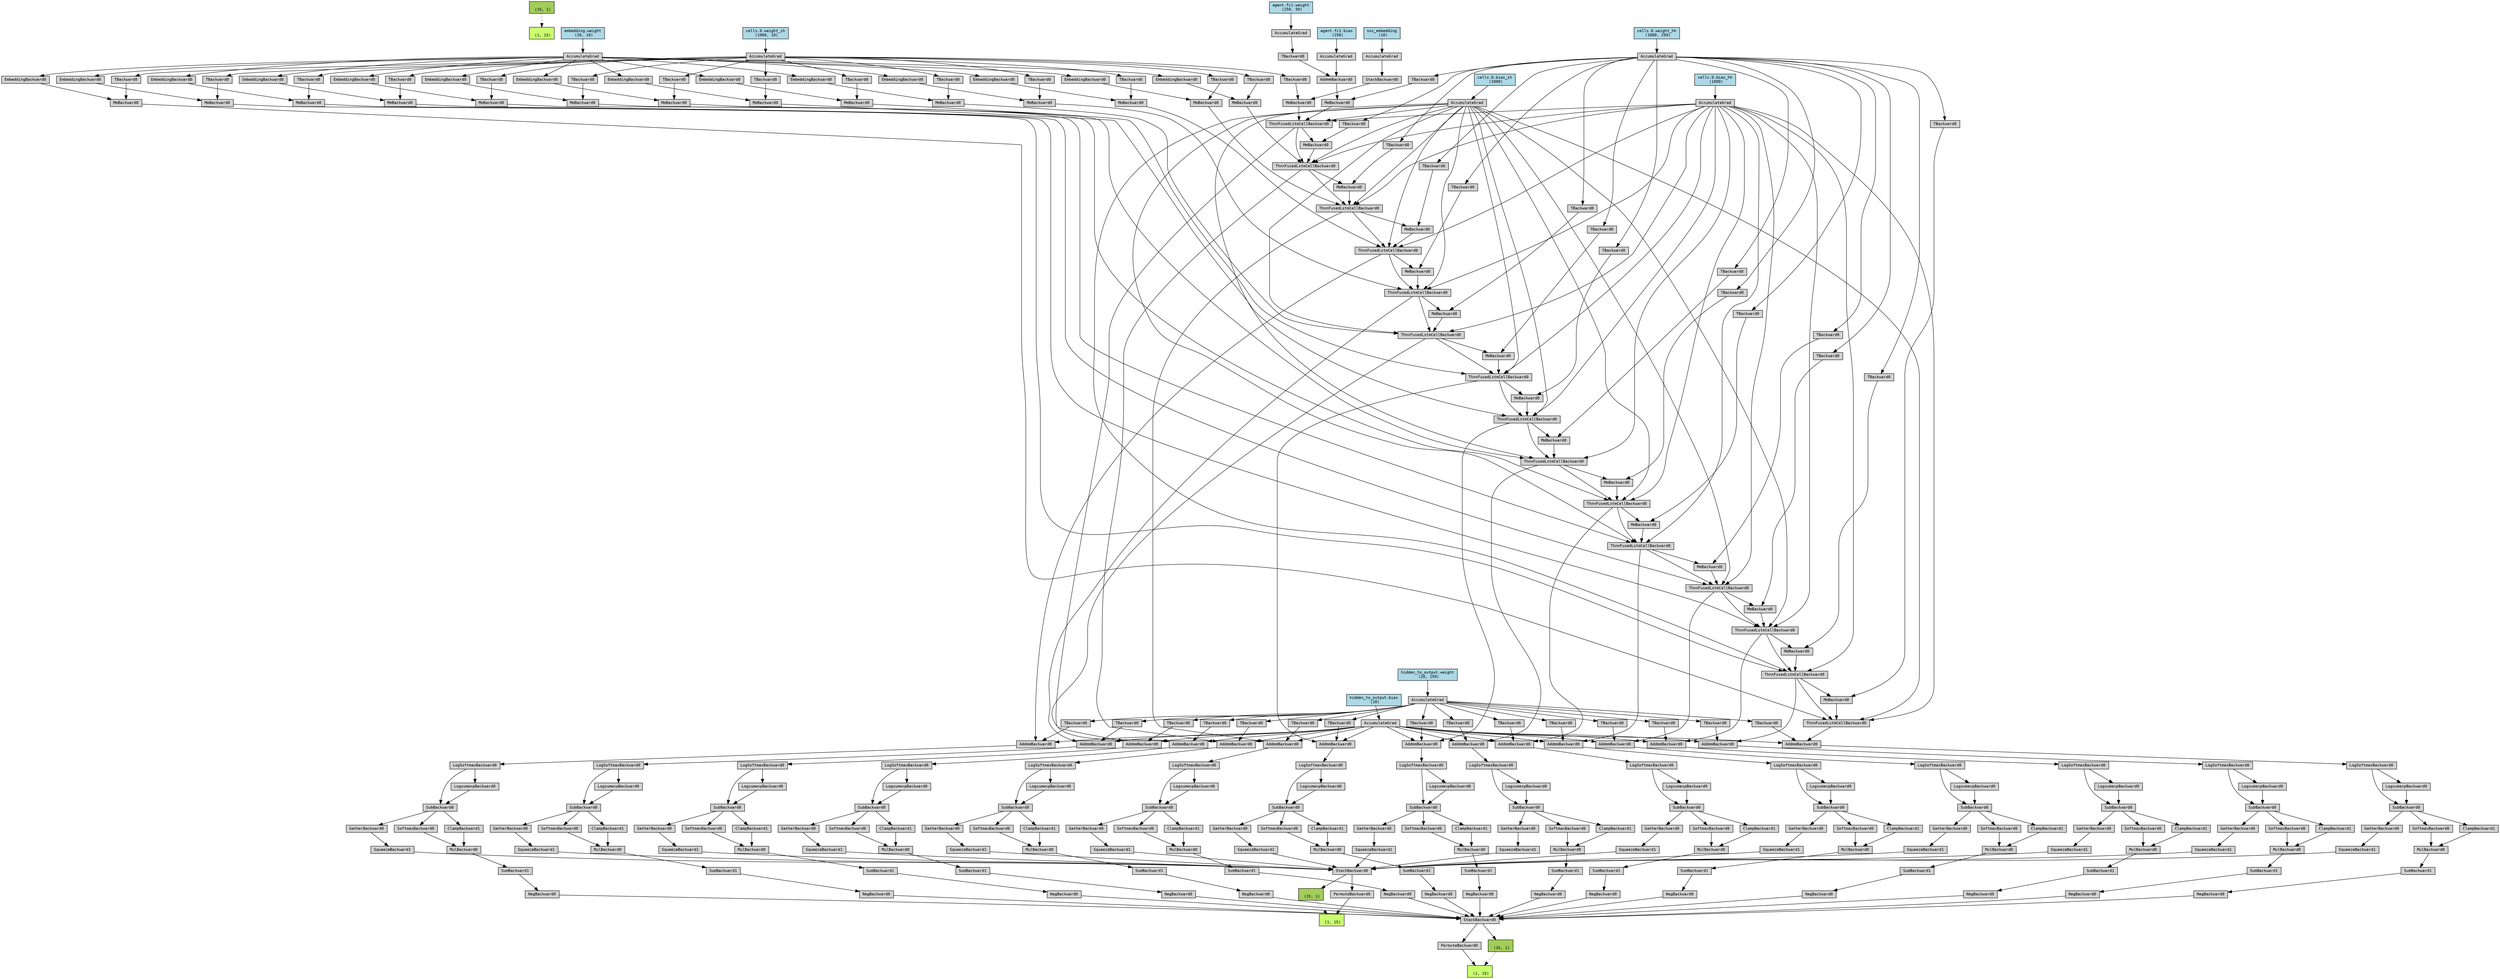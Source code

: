 digraph {
	graph [size="115.94999999999999,115.94999999999999"]
	node [align=left fontname=monospace fontsize=10 height=0.2 ranksep=0.1 shape=box style=filled]
	2292421908976 [label="
 (1, 15)" fillcolor=darkolivegreen1]
	2292421908816 [label="
 (15, 1)" fillcolor=darkolivegreen3]
	2292421908816 -> 2292421908976 [style=dotted]
	2292421909376 [label="
 (1, 15)" fillcolor=darkolivegreen1]
	2292421523104 [label=PermuteBackward0]
	2292421518448 -> 2292421523104
	2292421518448 [label=StackBackward0]
	2292421519936 -> 2292421518448
	2292421519936 [label=SqueezeBackward1]
	2292421646160 -> 2292421519936
	2292421646160 [label=GatherBackward0]
	2292421645056 -> 2292421646160
	2292421645056 [label=SubBackward0]
	2292421645200 -> 2292421645056
	2292421645200 [label=LogSoftmaxBackward0]
	2292421644240 -> 2292421645200
	2292421644240 [label=AddmmBackward0]
	2292421644816 -> 2292421644240
	2292245336768 [label="hidden_to_output.bias
 (20)" fillcolor=lightblue]
	2292245336768 -> 2292421644816
	2292421644816 [label=AccumulateGrad]
	2292421644672 -> 2292421644240
	2292421644672 [label=ThnnFusedLstmCellBackward0]
	2292421643616 -> 2292421644672
	2292421643616 [label=MmBackward0]
	2292421653216 -> 2292421643616
	2292421653216 [label=StackBackward0]
	2292421653264 -> 2292421653216
	2292245336528 [label="sos_embedding
 (10)" fillcolor=lightblue]
	2292245336528 -> 2292421653264
	2292421653264 [label=AccumulateGrad]
	2292421653456 -> 2292421643616
	2292421653456 [label=TBackward0]
	2292421653408 -> 2292421653456
	2292245336608 [label="cells.0.weight_ih
 (1000, 10)" fillcolor=lightblue]
	2292245336608 -> 2292421653408
	2292421653408 [label=AccumulateGrad]
	2292421644768 -> 2292421644672
	2292421644768 [label=MmBackward0]
	2292421653648 -> 2292421644768
	2292421653648 [label=AddmmBackward0]
	2292421522720 -> 2292421653648
	2292245241104 [label="agent.fc1.bias
 (250)" fillcolor=lightblue]
	2292245241104 -> 2292421522720
	2292421522720 [label=AccumulateGrad]
	2292421653696 -> 2292421653648
	2292421653696 [label=TBackward0]
	2292421653840 -> 2292421653696
	2292245235264 [label="agent.fc1.weight
 (250, 50)" fillcolor=lightblue]
	2292245235264 -> 2292421653840
	2292421653840 [label=AccumulateGrad]
	2292421653360 -> 2292421644768
	2292421653360 [label=TBackward0]
	2292421653744 -> 2292421653360
	2292245336448 [label="cells.0.weight_hh
 (1000, 250)" fillcolor=lightblue]
	2292245336448 -> 2292421653744
	2292421653744 [label=AccumulateGrad]
	2292421644384 -> 2292421644672
	2292245336688 [label="cells.0.bias_ih
 (1000)" fillcolor=lightblue]
	2292245336688 -> 2292421644384
	2292421644384 [label=AccumulateGrad]
	2292421644288 -> 2292421644672
	2292055512944 [label="cells.0.bias_hh
 (1000)" fillcolor=lightblue]
	2292055512944 -> 2292421644288
	2292421644288 [label=AccumulateGrad]
	2292421644528 -> 2292421644240
	2292421644528 [label=TBackward0]
	2292421653936 -> 2292421644528
	2292055508064 [label="hidden_to_output.weight
 (20, 250)" fillcolor=lightblue]
	2292055508064 -> 2292421653936
	2292421653936 [label=AccumulateGrad]
	2292421645104 -> 2292421645056
	2292421645104 [label=LogsumexpBackward0]
	2292421645200 -> 2292421645104
	2292421653504 -> 2292421518448
	2292421653504 [label=SqueezeBackward1]
	2292421645248 -> 2292421653504
	2292421645248 [label=GatherBackward0]
	2292421644864 -> 2292421645248
	2292421644864 [label=SubBackward0]
	2292421644480 -> 2292421644864
	2292421644480 [label=LogSoftmaxBackward0]
	2292421653792 -> 2292421644480
	2292421653792 [label=AddmmBackward0]
	2292421644816 -> 2292421653792
	2292421653984 -> 2292421653792
	2292421653984 [label=ThnnFusedLstmCellBackward0]
	2292421654128 -> 2292421653984
	2292421654128 [label=MmBackward0]
	2292421654272 -> 2292421654128
	2292421654272 [label=EmbeddingBackward0]
	2292421654416 -> 2292421654272
	2292245336128 [label="embedding.weight
 (20, 10)" fillcolor=lightblue]
	2292245336128 -> 2292421654416
	2292421654416 [label=AccumulateGrad]
	2292421654320 -> 2292421654128
	2292421654320 [label=TBackward0]
	2292421653408 -> 2292421654320
	2292421654176 -> 2292421653984
	2292421654176 [label=MmBackward0]
	2292421644672 -> 2292421654176
	2292421654512 -> 2292421654176
	2292421654512 [label=TBackward0]
	2292421653744 -> 2292421654512
	2292421644672 -> 2292421653984
	2292421644384 -> 2292421653984
	2292421644288 -> 2292421653984
	2292421654032 -> 2292421653792
	2292421654032 [label=TBackward0]
	2292421653936 -> 2292421654032
	2292421643568 -> 2292421644864
	2292421643568 [label=LogsumexpBackward0]
	2292421644480 -> 2292421643568
	2292421649184 -> 2292421518448
	2292421649184 [label=SqueezeBackward1]
	2292421643520 -> 2292421649184
	2292421643520 [label=GatherBackward0]
	2292421653312 -> 2292421643520
	2292421653312 [label=SubBackward0]
	2292421653888 -> 2292421653312
	2292421653888 [label=LogSoftmaxBackward0]
	2292421654368 -> 2292421653888
	2292421654368 [label=AddmmBackward0]
	2292421644816 -> 2292421654368
	2292421654608 -> 2292421654368
	2292421654608 [label=ThnnFusedLstmCellBackward0]
	2292421654752 -> 2292421654608
	2292421654752 [label=MmBackward0]
	2292421654896 -> 2292421654752
	2292421654896 [label=EmbeddingBackward0]
	2292421654416 -> 2292421654896
	2292421654944 -> 2292421654752
	2292421654944 [label=TBackward0]
	2292421653408 -> 2292421654944
	2292421654800 -> 2292421654608
	2292421654800 [label=MmBackward0]
	2292421653984 -> 2292421654800
	2292421655088 -> 2292421654800
	2292421655088 [label=TBackward0]
	2292421653744 -> 2292421655088
	2292421653984 -> 2292421654608
	2292421644384 -> 2292421654608
	2292421644288 -> 2292421654608
	2292421654656 -> 2292421654368
	2292421654656 [label=TBackward0]
	2292421653936 -> 2292421654656
	2292421654464 -> 2292421653312
	2292421654464 [label=LogsumexpBackward0]
	2292421653888 -> 2292421654464
	2292421651488 -> 2292421518448
	2292421651488 [label=SqueezeBackward1]
	2292421654560 -> 2292421651488
	2292421654560 [label=GatherBackward0]
	2292421654080 -> 2292421654560
	2292421654080 [label=SubBackward0]
	2292421654224 -> 2292421654080
	2292421654224 [label=LogSoftmaxBackward0]
	2292421655136 -> 2292421654224
	2292421655136 [label=AddmmBackward0]
	2292421644816 -> 2292421655136
	2292421655184 -> 2292421655136
	2292421655184 [label=ThnnFusedLstmCellBackward0]
	2292421655328 -> 2292421655184
	2292421655328 [label=MmBackward0]
	2292421655472 -> 2292421655328
	2292421655472 [label=EmbeddingBackward0]
	2292421654416 -> 2292421655472
	2292421655520 -> 2292421655328
	2292421655520 [label=TBackward0]
	2292421653408 -> 2292421655520
	2292421655376 -> 2292421655184
	2292421655376 [label=MmBackward0]
	2292421654608 -> 2292421655376
	2292421655664 -> 2292421655376
	2292421655664 [label=TBackward0]
	2292421653744 -> 2292421655664
	2292421654608 -> 2292421655184
	2292421644384 -> 2292421655184
	2292421644288 -> 2292421655184
	2292421655232 -> 2292421655136
	2292421655232 [label=TBackward0]
	2292421653936 -> 2292421655232
	2292421655040 -> 2292421654080
	2292421655040 [label=LogsumexpBackward0]
	2292421654224 -> 2292421655040
	2292421643184 -> 2292421518448
	2292421643184 [label=SqueezeBackward1]
	2292421654992 -> 2292421643184
	2292421654992 [label=GatherBackward0]
	2292421654704 -> 2292421654992
	2292421654704 [label=SubBackward0]
	2292421654848 -> 2292421654704
	2292421654848 [label=LogSoftmaxBackward0]
	2292421655712 -> 2292421654848
	2292421655712 [label=AddmmBackward0]
	2292421644816 -> 2292421655712
	2292421655760 -> 2292421655712
	2292421655760 [label=ThnnFusedLstmCellBackward0]
	2292421655904 -> 2292421655760
	2292421655904 [label=MmBackward0]
	2292421656048 -> 2292421655904
	2292421656048 [label=EmbeddingBackward0]
	2292421654416 -> 2292421656048
	2292421656096 -> 2292421655904
	2292421656096 [label=TBackward0]
	2292421653408 -> 2292421656096
	2292421655952 -> 2292421655760
	2292421655952 [label=MmBackward0]
	2292421655184 -> 2292421655952
	2292421656240 -> 2292421655952
	2292421656240 [label=TBackward0]
	2292421653744 -> 2292421656240
	2292421655184 -> 2292421655760
	2292421644384 -> 2292421655760
	2292421644288 -> 2292421655760
	2292421655808 -> 2292421655712
	2292421655808 [label=TBackward0]
	2292421653936 -> 2292421655808
	2292421655616 -> 2292421654704
	2292421655616 [label=LogsumexpBackward0]
	2292421654848 -> 2292421655616
	2292421649232 -> 2292421518448
	2292421649232 [label=SqueezeBackward1]
	2292421655568 -> 2292421649232
	2292421655568 [label=GatherBackward0]
	2292421655280 -> 2292421655568
	2292421655280 [label=SubBackward0]
	2292421655424 -> 2292421655280
	2292421655424 [label=LogSoftmaxBackward0]
	2292421656288 -> 2292421655424
	2292421656288 [label=AddmmBackward0]
	2292421644816 -> 2292421656288
	2292421656336 -> 2292421656288
	2292421656336 [label=ThnnFusedLstmCellBackward0]
	2292421656480 -> 2292421656336
	2292421656480 [label=MmBackward0]
	2292421869680 -> 2292421656480
	2292421869680 [label=EmbeddingBackward0]
	2292421654416 -> 2292421869680
	2292421869728 -> 2292421656480
	2292421869728 [label=TBackward0]
	2292421653408 -> 2292421869728
	2292421656528 -> 2292421656336
	2292421656528 [label=MmBackward0]
	2292421655760 -> 2292421656528
	2292421869872 -> 2292421656528
	2292421869872 [label=TBackward0]
	2292421653744 -> 2292421869872
	2292421655760 -> 2292421656336
	2292421644384 -> 2292421656336
	2292421644288 -> 2292421656336
	2292421656384 -> 2292421656288
	2292421656384 [label=TBackward0]
	2292421653936 -> 2292421656384
	2292421656192 -> 2292421655280
	2292421656192 [label=LogsumexpBackward0]
	2292421655424 -> 2292421656192
	2292421652640 -> 2292421518448
	2292421652640 [label=SqueezeBackward1]
	2292421656144 -> 2292421652640
	2292421656144 [label=GatherBackward0]
	2292421655856 -> 2292421656144
	2292421655856 [label=SubBackward0]
	2292421646112 -> 2292421655856
	2292421646112 [label=LogSoftmaxBackward0]
	2292421869920 -> 2292421646112
	2292421869920 [label=AddmmBackward0]
	2292421644816 -> 2292421869920
	2292421869968 -> 2292421869920
	2292421869968 [label=ThnnFusedLstmCellBackward0]
	2292421870112 -> 2292421869968
	2292421870112 [label=MmBackward0]
	2292421870256 -> 2292421870112
	2292421870256 [label=EmbeddingBackward0]
	2292421654416 -> 2292421870256
	2292421870304 -> 2292421870112
	2292421870304 [label=TBackward0]
	2292421653408 -> 2292421870304
	2292421870160 -> 2292421869968
	2292421870160 [label=MmBackward0]
	2292421656336 -> 2292421870160
	2292421870448 -> 2292421870160
	2292421870448 [label=TBackward0]
	2292421653744 -> 2292421870448
	2292421656336 -> 2292421869968
	2292421644384 -> 2292421869968
	2292421644288 -> 2292421869968
	2292421870016 -> 2292421869920
	2292421870016 [label=TBackward0]
	2292421653936 -> 2292421870016
	2292421656000 -> 2292421655856
	2292421656000 [label=LogsumexpBackward0]
	2292421646112 -> 2292421656000
	2292421649424 -> 2292421518448
	2292421649424 [label=SqueezeBackward1]
	2292421646880 -> 2292421649424
	2292421646880 [label=GatherBackward0]
	2292421869776 -> 2292421646880
	2292421869776 [label=SubBackward0]
	2292421869632 -> 2292421869776
	2292421869632 [label=LogSoftmaxBackward0]
	2292421870496 -> 2292421869632
	2292421870496 [label=AddmmBackward0]
	2292421644816 -> 2292421870496
	2292421870544 -> 2292421870496
	2292421870544 [label=ThnnFusedLstmCellBackward0]
	2292421870688 -> 2292421870544
	2292421870688 [label=MmBackward0]
	2292421870832 -> 2292421870688
	2292421870832 [label=EmbeddingBackward0]
	2292421654416 -> 2292421870832
	2292421870880 -> 2292421870688
	2292421870880 [label=TBackward0]
	2292421653408 -> 2292421870880
	2292421870736 -> 2292421870544
	2292421870736 [label=MmBackward0]
	2292421869968 -> 2292421870736
	2292421871024 -> 2292421870736
	2292421871024 [label=TBackward0]
	2292421653744 -> 2292421871024
	2292421869968 -> 2292421870544
	2292421644384 -> 2292421870544
	2292421644288 -> 2292421870544
	2292421870592 -> 2292421870496
	2292421870592 [label=TBackward0]
	2292421653936 -> 2292421870592
	2292421870400 -> 2292421869776
	2292421870400 [label=LogsumexpBackward0]
	2292421869632 -> 2292421870400
	2292421643088 -> 2292421518448
	2292421643088 [label=SqueezeBackward1]
	2292421656432 -> 2292421643088
	2292421656432 [label=GatherBackward0]
	2292421870064 -> 2292421656432
	2292421870064 [label=SubBackward0]
	2292421870208 -> 2292421870064
	2292421870208 [label=LogSoftmaxBackward0]
	2292421871072 -> 2292421870208
	2292421871072 [label=AddmmBackward0]
	2292421644816 -> 2292421871072
	2292421871120 -> 2292421871072
	2292421871120 [label=ThnnFusedLstmCellBackward0]
	2292421871264 -> 2292421871120
	2292421871264 [label=MmBackward0]
	2292421871408 -> 2292421871264
	2292421871408 [label=EmbeddingBackward0]
	2292421654416 -> 2292421871408
	2292421871456 -> 2292421871264
	2292421871456 [label=TBackward0]
	2292421653408 -> 2292421871456
	2292421871312 -> 2292421871120
	2292421871312 [label=MmBackward0]
	2292421870544 -> 2292421871312
	2292421871600 -> 2292421871312
	2292421871600 [label=TBackward0]
	2292421653744 -> 2292421871600
	2292421870544 -> 2292421871120
	2292421644384 -> 2292421871120
	2292421644288 -> 2292421871120
	2292421871168 -> 2292421871072
	2292421871168 [label=TBackward0]
	2292421653936 -> 2292421871168
	2292421870976 -> 2292421870064
	2292421870976 [label=LogsumexpBackward0]
	2292421870208 -> 2292421870976
	2292421651728 -> 2292421518448
	2292421651728 [label=SqueezeBackward1]
	2292421870928 -> 2292421651728
	2292421870928 [label=GatherBackward0]
	2292421870640 -> 2292421870928
	2292421870640 [label=SubBackward0]
	2292421870784 -> 2292421870640
	2292421870784 [label=LogSoftmaxBackward0]
	2292421871648 -> 2292421870784
	2292421871648 [label=AddmmBackward0]
	2292421644816 -> 2292421871648
	2292421871696 -> 2292421871648
	2292421871696 [label=ThnnFusedLstmCellBackward0]
	2292421871840 -> 2292421871696
	2292421871840 [label=MmBackward0]
	2292421871984 -> 2292421871840
	2292421871984 [label=EmbeddingBackward0]
	2292421654416 -> 2292421871984
	2292421872032 -> 2292421871840
	2292421872032 [label=TBackward0]
	2292421653408 -> 2292421872032
	2292421871888 -> 2292421871696
	2292421871888 [label=MmBackward0]
	2292421871120 -> 2292421871888
	2292421872176 -> 2292421871888
	2292421872176 [label=TBackward0]
	2292421653744 -> 2292421872176
	2292421871120 -> 2292421871696
	2292421644384 -> 2292421871696
	2292421644288 -> 2292421871696
	2292421871744 -> 2292421871648
	2292421871744 [label=TBackward0]
	2292421653936 -> 2292421871744
	2292421871552 -> 2292421870640
	2292421871552 [label=LogsumexpBackward0]
	2292421870784 -> 2292421871552
	2292421646832 -> 2292421518448
	2292421646832 [label=SqueezeBackward1]
	2292421871504 -> 2292421646832
	2292421871504 [label=GatherBackward0]
	2292421871216 -> 2292421871504
	2292421871216 [label=SubBackward0]
	2292421871360 -> 2292421871216
	2292421871360 [label=LogSoftmaxBackward0]
	2292421872224 -> 2292421871360
	2292421872224 [label=AddmmBackward0]
	2292421644816 -> 2292421872224
	2292421872272 -> 2292421872224
	2292421872272 [label=ThnnFusedLstmCellBackward0]
	2292421872416 -> 2292421872272
	2292421872416 [label=MmBackward0]
	2292421872560 -> 2292421872416
	2292421872560 [label=EmbeddingBackward0]
	2292421654416 -> 2292421872560
	2292421872608 -> 2292421872416
	2292421872608 [label=TBackward0]
	2292421653408 -> 2292421872608
	2292421872464 -> 2292421872272
	2292421872464 [label=MmBackward0]
	2292421871696 -> 2292421872464
	2292421872752 -> 2292421872464
	2292421872752 [label=TBackward0]
	2292421653744 -> 2292421872752
	2292421871696 -> 2292421872272
	2292421644384 -> 2292421872272
	2292421644288 -> 2292421872272
	2292421872320 -> 2292421872224
	2292421872320 [label=TBackward0]
	2292421653936 -> 2292421872320
	2292421872128 -> 2292421871216
	2292421872128 [label=LogsumexpBackward0]
	2292421871360 -> 2292421872128
	2292421648416 -> 2292421518448
	2292421648416 [label=SqueezeBackward1]
	2292421872080 -> 2292421648416
	2292421872080 [label=GatherBackward0]
	2292421871792 -> 2292421872080
	2292421871792 [label=SubBackward0]
	2292421871936 -> 2292421871792
	2292421871936 [label=LogSoftmaxBackward0]
	2292421872800 -> 2292421871936
	2292421872800 [label=AddmmBackward0]
	2292421644816 -> 2292421872800
	2292421872848 -> 2292421872800
	2292421872848 [label=ThnnFusedLstmCellBackward0]
	2292421872992 -> 2292421872848
	2292421872992 [label=MmBackward0]
	2292421873136 -> 2292421872992
	2292421873136 [label=EmbeddingBackward0]
	2292421654416 -> 2292421873136
	2292421873184 -> 2292421872992
	2292421873184 [label=TBackward0]
	2292421653408 -> 2292421873184
	2292421873040 -> 2292421872848
	2292421873040 [label=MmBackward0]
	2292421872272 -> 2292421873040
	2292421873328 -> 2292421873040
	2292421873328 [label=TBackward0]
	2292421653744 -> 2292421873328
	2292421872272 -> 2292421872848
	2292421644384 -> 2292421872848
	2292421644288 -> 2292421872848
	2292421872896 -> 2292421872800
	2292421872896 [label=TBackward0]
	2292421653936 -> 2292421872896
	2292421872704 -> 2292421871792
	2292421872704 [label=LogsumexpBackward0]
	2292421871936 -> 2292421872704
	2292421647072 -> 2292421518448
	2292421647072 [label=SqueezeBackward1]
	2292421872656 -> 2292421647072
	2292421872656 [label=GatherBackward0]
	2292421872368 -> 2292421872656
	2292421872368 [label=SubBackward0]
	2292421872512 -> 2292421872368
	2292421872512 [label=LogSoftmaxBackward0]
	2292421873376 -> 2292421872512
	2292421873376 [label=AddmmBackward0]
	2292421644816 -> 2292421873376
	2292421873424 -> 2292421873376
	2292421873424 [label=ThnnFusedLstmCellBackward0]
	2292421873568 -> 2292421873424
	2292421873568 [label=MmBackward0]
	2292421873712 -> 2292421873568
	2292421873712 [label=EmbeddingBackward0]
	2292421654416 -> 2292421873712
	2292421873760 -> 2292421873568
	2292421873760 [label=TBackward0]
	2292421653408 -> 2292421873760
	2292421873616 -> 2292421873424
	2292421873616 [label=MmBackward0]
	2292421872848 -> 2292421873616
	2292421873904 -> 2292421873616
	2292421873904 [label=TBackward0]
	2292421653744 -> 2292421873904
	2292421872848 -> 2292421873424
	2292421644384 -> 2292421873424
	2292421644288 -> 2292421873424
	2292421873472 -> 2292421873376
	2292421873472 [label=TBackward0]
	2292421653936 -> 2292421873472
	2292421873280 -> 2292421872368
	2292421873280 [label=LogsumexpBackward0]
	2292421872512 -> 2292421873280
	2292421648608 -> 2292421518448
	2292421648608 [label=SqueezeBackward1]
	2292421873232 -> 2292421648608
	2292421873232 [label=GatherBackward0]
	2292421872944 -> 2292421873232
	2292421872944 [label=SubBackward0]
	2292421873088 -> 2292421872944
	2292421873088 [label=LogSoftmaxBackward0]
	2292421873952 -> 2292421873088
	2292421873952 [label=AddmmBackward0]
	2292421644816 -> 2292421873952
	2292421874000 -> 2292421873952
	2292421874000 [label=ThnnFusedLstmCellBackward0]
	2292421874144 -> 2292421874000
	2292421874144 [label=MmBackward0]
	2292421874288 -> 2292421874144
	2292421874288 [label=EmbeddingBackward0]
	2292421654416 -> 2292421874288
	2292421874336 -> 2292421874144
	2292421874336 [label=TBackward0]
	2292421653408 -> 2292421874336
	2292421874192 -> 2292421874000
	2292421874192 [label=MmBackward0]
	2292421873424 -> 2292421874192
	2292421874480 -> 2292421874192
	2292421874480 [label=TBackward0]
	2292421653744 -> 2292421874480
	2292421873424 -> 2292421874000
	2292421644384 -> 2292421874000
	2292421644288 -> 2292421874000
	2292421874048 -> 2292421873952
	2292421874048 [label=TBackward0]
	2292421653936 -> 2292421874048
	2292421873856 -> 2292421872944
	2292421873856 [label=LogsumexpBackward0]
	2292421873088 -> 2292421873856
	2292421648560 -> 2292421518448
	2292421648560 [label=SqueezeBackward1]
	2292421873808 -> 2292421648560
	2292421873808 [label=GatherBackward0]
	2292421873520 -> 2292421873808
	2292421873520 [label=SubBackward0]
	2292421873664 -> 2292421873520
	2292421873664 [label=LogSoftmaxBackward0]
	2292421874528 -> 2292421873664
	2292421874528 [label=AddmmBackward0]
	2292421644816 -> 2292421874528
	2292421874576 -> 2292421874528
	2292421874576 [label=ThnnFusedLstmCellBackward0]
	2292421874720 -> 2292421874576
	2292421874720 [label=MmBackward0]
	2292421874864 -> 2292421874720
	2292421874864 [label=EmbeddingBackward0]
	2292421654416 -> 2292421874864
	2292421874912 -> 2292421874720
	2292421874912 [label=TBackward0]
	2292421653408 -> 2292421874912
	2292421874768 -> 2292421874576
	2292421874768 [label=MmBackward0]
	2292421874000 -> 2292421874768
	2292421875056 -> 2292421874768
	2292421875056 [label=TBackward0]
	2292421653744 -> 2292421875056
	2292421874000 -> 2292421874576
	2292421644384 -> 2292421874576
	2292421644288 -> 2292421874576
	2292421874624 -> 2292421874528
	2292421874624 [label=TBackward0]
	2292421653936 -> 2292421874624
	2292421874432 -> 2292421873520
	2292421874432 [label=LogsumexpBackward0]
	2292421873664 -> 2292421874432
	2292421523104 -> 2292421909376
	2292421908096 [label="
 (15, 1)" fillcolor=darkolivegreen3]
	2292421518448 -> 2292421908096
	2292421908096 -> 2292421909376 [style=dotted]
	2292421835456 [label="
 (1, 15)" fillcolor=darkolivegreen1]
	2292421512256 [label=PermuteBackward0]
	2292421646592 -> 2292421512256
	2292421646592 [label=StackBackward0]
	2292421870352 -> 2292421646592
	2292421870352 [label=NegBackward0]
	2292421875536 -> 2292421870352
	2292421875536 [label=SumBackward1]
	2292389718256 -> 2292421875536
	2292389718256 [label=MulBackward0]
	2292421875680 -> 2292389718256
	2292421875680 [label=ClampBackward1]
	2292421645056 -> 2292421875680
	2292421875728 -> 2292389718256
	2292421875728 [label=SoftmaxBackward0]
	2292421645056 -> 2292421875728
	2292421874096 -> 2292421646592
	2292421874096 [label=NegBackward0]
	2292421875632 -> 2292421874096
	2292421875632 [label=SumBackward1]
	2292421875872 -> 2292421875632
	2292421875872 [label=MulBackward0]
	2292421875824 -> 2292421875872
	2292421875824 [label=ClampBackward1]
	2292421644864 -> 2292421875824
	2292421875920 -> 2292421875872
	2292421875920 [label=SoftmaxBackward0]
	2292421644864 -> 2292421875920
	2292421869824 -> 2292421646592
	2292421869824 [label=NegBackward0]
	2292421875776 -> 2292421869824
	2292421875776 [label=SumBackward1]
	2292421876064 -> 2292421875776
	2292421876064 [label=MulBackward0]
	2292421876016 -> 2292421876064
	2292421876016 [label=ClampBackward1]
	2292421653312 -> 2292421876016
	2292421876112 -> 2292421876064
	2292421876112 [label=SoftmaxBackward0]
	2292421653312 -> 2292421876112
	2292421874960 -> 2292421646592
	2292421874960 [label=NegBackward0]
	2292421875968 -> 2292421874960
	2292421875968 [label=SumBackward1]
	2292421876256 -> 2292421875968
	2292421876256 [label=MulBackward0]
	2292421876208 -> 2292421876256
	2292421876208 [label=ClampBackward1]
	2292421654080 -> 2292421876208
	2292421876304 -> 2292421876256
	2292421876304 [label=SoftmaxBackward0]
	2292421654080 -> 2292421876304
	2292421874240 -> 2292421646592
	2292421874240 [label=NegBackward0]
	2292421876160 -> 2292421874240
	2292421876160 [label=SumBackward1]
	2292421876448 -> 2292421876160
	2292421876448 [label=MulBackward0]
	2292421876400 -> 2292421876448
	2292421876400 [label=ClampBackward1]
	2292421654704 -> 2292421876400
	2292421876496 -> 2292421876448
	2292421876496 [label=SoftmaxBackward0]
	2292421654704 -> 2292421876496
	2292421875008 -> 2292421646592
	2292421875008 [label=NegBackward0]
	2292421876352 -> 2292421875008
	2292421876352 [label=SumBackward1]
	2292421876640 -> 2292421876352
	2292421876640 [label=MulBackward0]
	2292421876592 -> 2292421876640
	2292421876592 [label=ClampBackward1]
	2292421655280 -> 2292421876592
	2292421876688 -> 2292421876640
	2292421876688 [label=SoftmaxBackward0]
	2292421655280 -> 2292421876688
	2292421874672 -> 2292421646592
	2292421874672 [label=NegBackward0]
	2292421876544 -> 2292421874672
	2292421876544 [label=SumBackward1]
	2292421876832 -> 2292421876544
	2292421876832 [label=MulBackward0]
	2292421876784 -> 2292421876832
	2292421876784 [label=ClampBackward1]
	2292421655856 -> 2292421876784
	2292421876880 -> 2292421876832
	2292421876880 [label=SoftmaxBackward0]
	2292421655856 -> 2292421876880
	2292421875104 -> 2292421646592
	2292421875104 [label=NegBackward0]
	2292421876736 -> 2292421875104
	2292421876736 [label=SumBackward1]
	2292421877024 -> 2292421876736
	2292421877024 [label=MulBackward0]
	2292421876976 -> 2292421877024
	2292421876976 [label=ClampBackward1]
	2292421869776 -> 2292421876976
	2292421877072 -> 2292421877024
	2292421877072 [label=SoftmaxBackward0]
	2292421869776 -> 2292421877072
	2292421874816 -> 2292421646592
	2292421874816 [label=NegBackward0]
	2292421876928 -> 2292421874816
	2292421876928 [label=SumBackward1]
	2292421877216 -> 2292421876928
	2292421877216 [label=MulBackward0]
	2292421877168 -> 2292421877216
	2292421877168 [label=ClampBackward1]
	2292421870064 -> 2292421877168
	2292421877264 -> 2292421877216
	2292421877264 [label=SoftmaxBackward0]
	2292421870064 -> 2292421877264
	2292421875152 -> 2292421646592
	2292421875152 [label=NegBackward0]
	2292421877120 -> 2292421875152
	2292421877120 [label=SumBackward1]
	2292421877408 -> 2292421877120
	2292421877408 [label=MulBackward0]
	2292421877360 -> 2292421877408
	2292421877360 [label=ClampBackward1]
	2292421870640 -> 2292421877360
	2292421877456 -> 2292421877408
	2292421877456 [label=SoftmaxBackward0]
	2292421870640 -> 2292421877456
	2292421875200 -> 2292421646592
	2292421875200 [label=NegBackward0]
	2292421877312 -> 2292421875200
	2292421877312 [label=SumBackward1]
	2292421877600 -> 2292421877312
	2292421877600 [label=MulBackward0]
	2292421877552 -> 2292421877600
	2292421877552 [label=ClampBackward1]
	2292421871216 -> 2292421877552
	2292421877648 -> 2292421877600
	2292421877648 [label=SoftmaxBackward0]
	2292421871216 -> 2292421877648
	2292421875248 -> 2292421646592
	2292421875248 [label=NegBackward0]
	2292421877504 -> 2292421875248
	2292421877504 [label=SumBackward1]
	2292421877792 -> 2292421877504
	2292421877792 [label=MulBackward0]
	2292421877744 -> 2292421877792
	2292421877744 [label=ClampBackward1]
	2292421871792 -> 2292421877744
	2292421877840 -> 2292421877792
	2292421877840 [label=SoftmaxBackward0]
	2292421871792 -> 2292421877840
	2292421875296 -> 2292421646592
	2292421875296 [label=NegBackward0]
	2292421877696 -> 2292421875296
	2292421877696 [label=SumBackward1]
	2292421877984 -> 2292421877696
	2292421877984 [label=MulBackward0]
	2292421877936 -> 2292421877984
	2292421877936 [label=ClampBackward1]
	2292421872368 -> 2292421877936
	2292421878032 -> 2292421877984
	2292421878032 [label=SoftmaxBackward0]
	2292421872368 -> 2292421878032
	2292421875344 -> 2292421646592
	2292421875344 [label=NegBackward0]
	2292421877888 -> 2292421875344
	2292421877888 [label=SumBackward1]
	2292421878176 -> 2292421877888
	2292421878176 [label=MulBackward0]
	2292421878128 -> 2292421878176
	2292421878128 [label=ClampBackward1]
	2292421872944 -> 2292421878128
	2292421878224 -> 2292421878176
	2292421878224 [label=SoftmaxBackward0]
	2292421872944 -> 2292421878224
	2292421875392 -> 2292421646592
	2292421875392 [label=NegBackward0]
	2292421878080 -> 2292421875392
	2292421878080 [label=SumBackward1]
	2292421878368 -> 2292421878080
	2292421878368 [label=MulBackward0]
	2292421878320 -> 2292421878368
	2292421878320 [label=ClampBackward1]
	2292421873520 -> 2292421878320
	2292421878416 -> 2292421878368
	2292421878416 [label=SoftmaxBackward0]
	2292421873520 -> 2292421878416
	2292421512256 -> 2292421835456
	2292421834016 [label="
 (15, 1)" fillcolor=darkolivegreen3]
	2292421646592 -> 2292421834016
	2292421834016 -> 2292421835456 [style=dotted]
}
